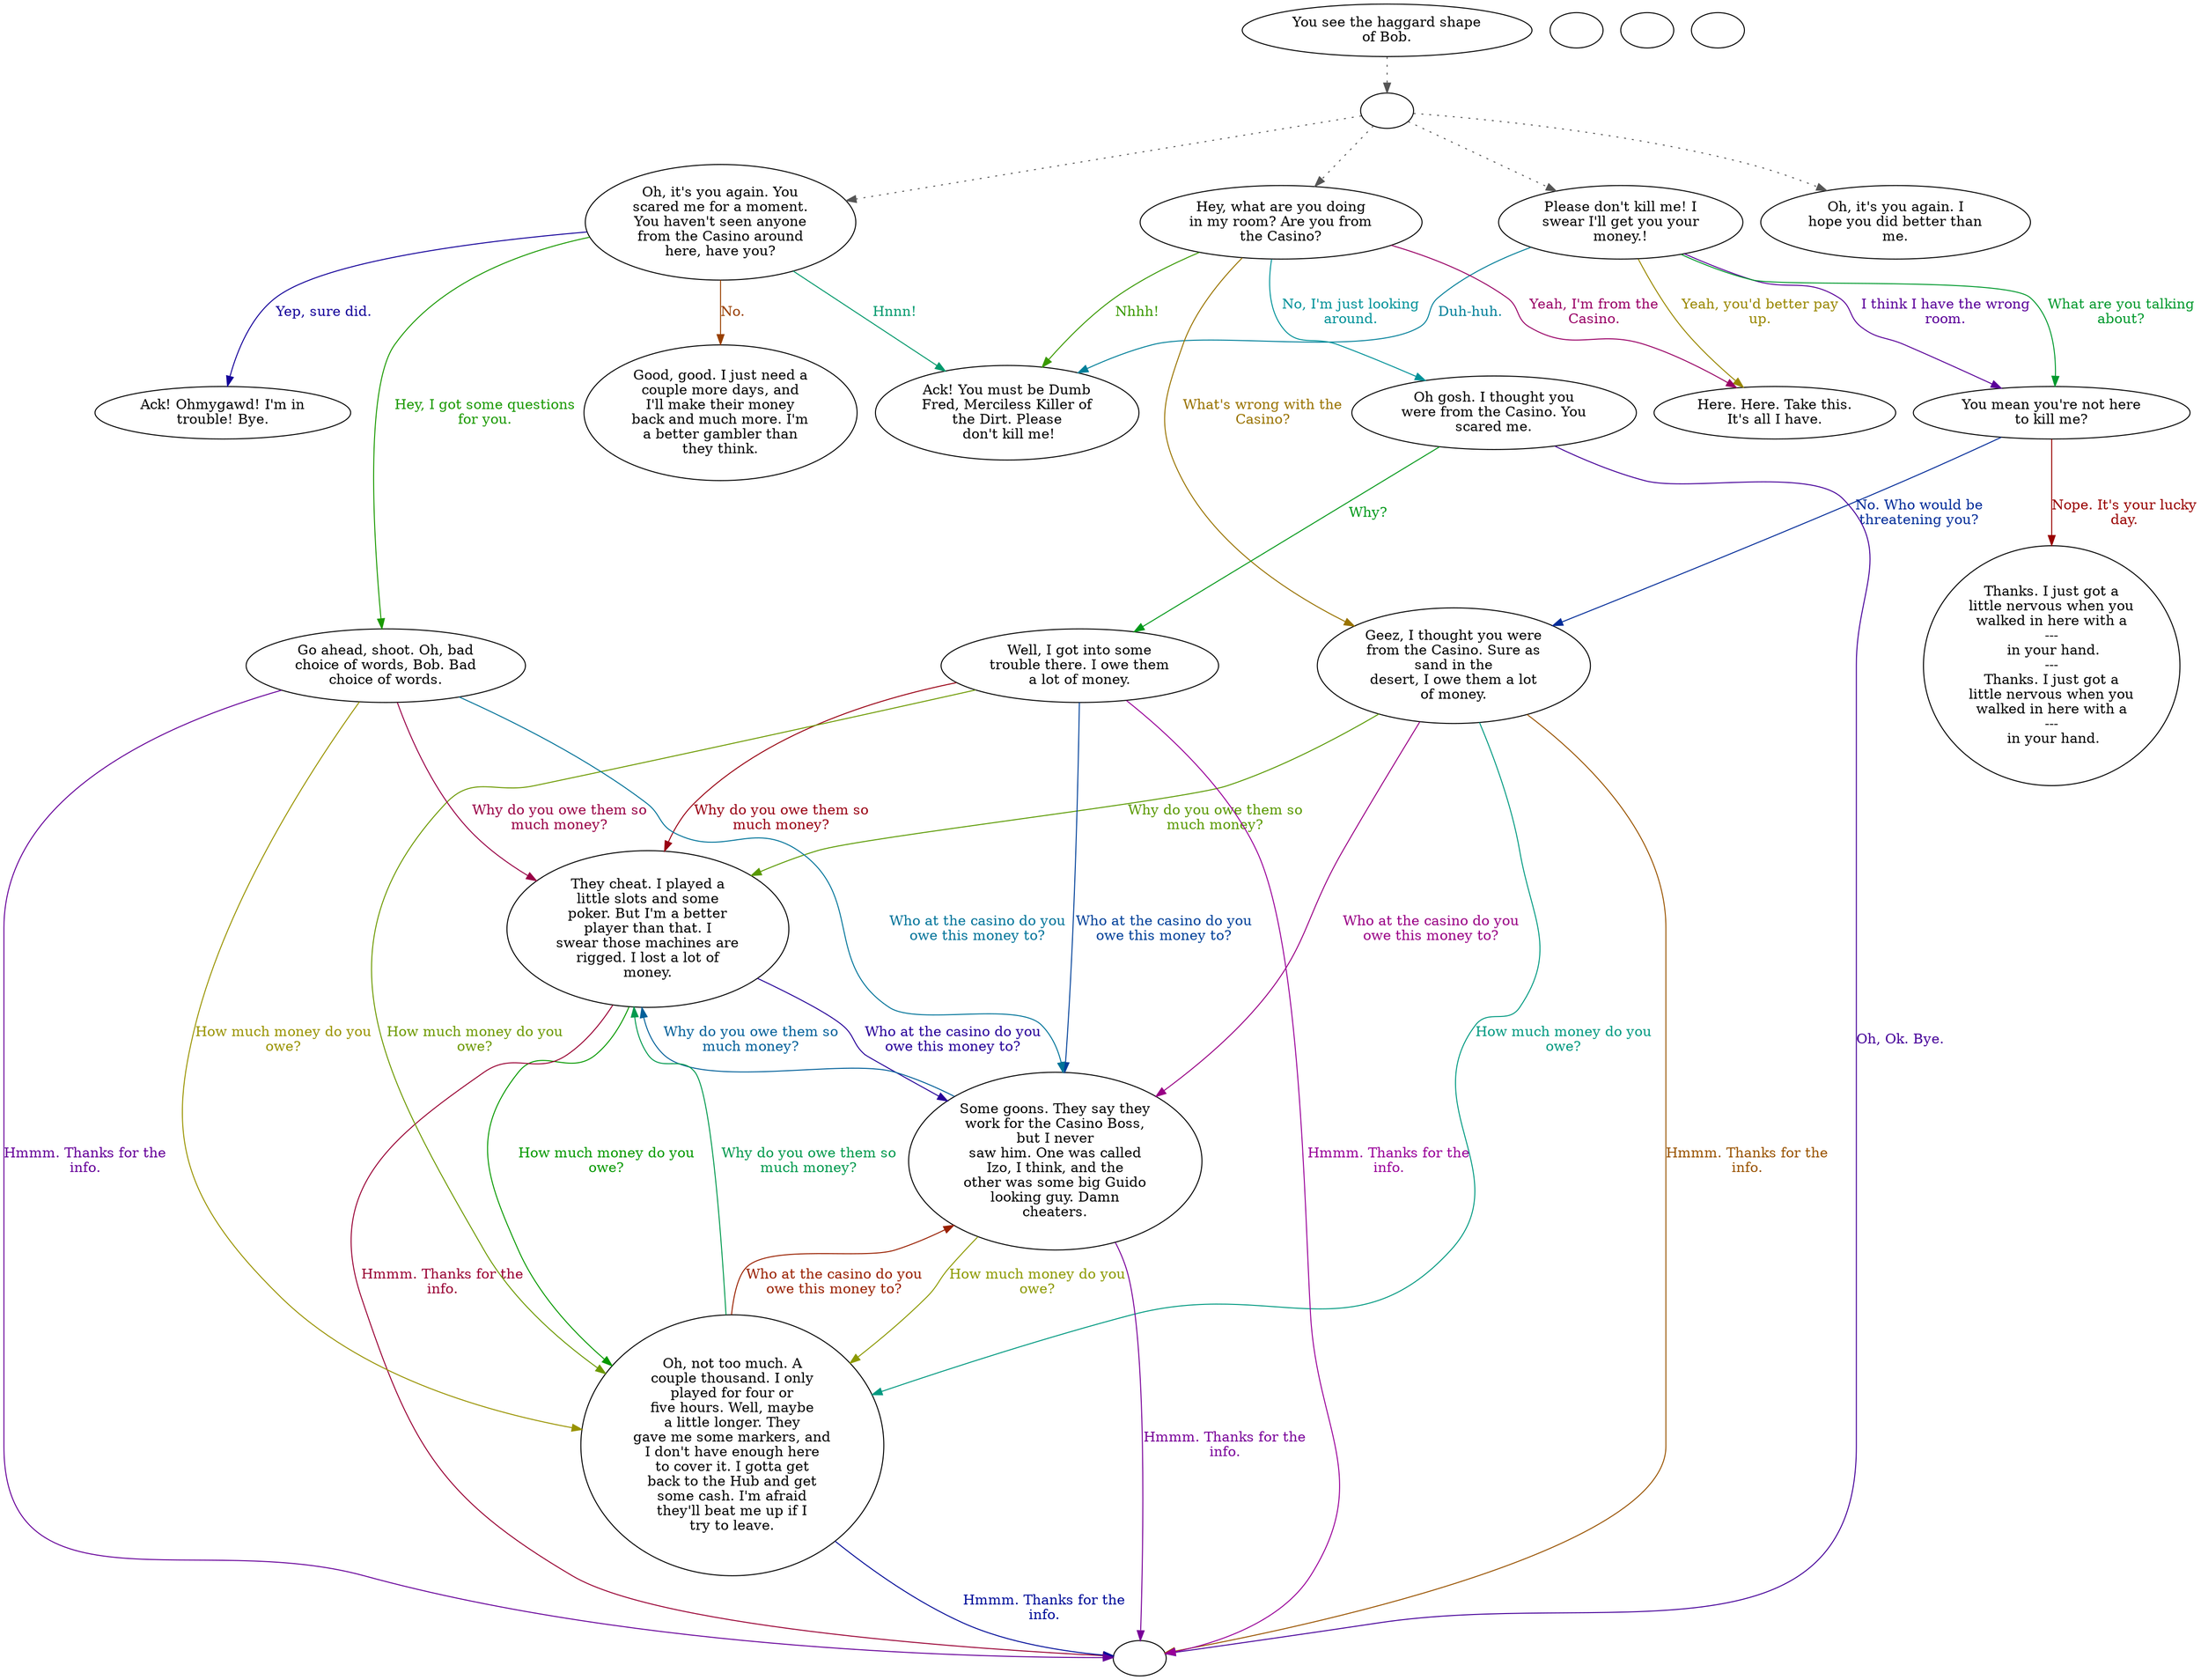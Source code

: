 digraph JTBOB {
  "start" [style=filled       fillcolor="#FFFFFF"       color="#000000"]
  "start" -> "Do_Dialogue" [style=dotted color="#555555"]
  "start" [label="You see the haggard shape\nof Bob."]
  "Do_Dialogue" [style=filled       fillcolor="#FFFFFF"       color="#000000"]
  "Do_Dialogue" -> "bob0" [style=dotted color="#555555"]
  "Do_Dialogue" -> "bob9" [style=dotted color="#555555"]
  "Do_Dialogue" -> "bob13" [style=dotted color="#555555"]
  "Do_Dialogue" -> "bob10" [style=dotted color="#555555"]
  "Do_Dialogue" [label=""]
  "bob0" [style=filled       fillcolor="#FFFFFF"       color="#000000"]
  "bob0" [label="Please don't kill me! I\nswear I'll get you your\nmoney.!"]
  "bob0" -> "bob1" [label="Duh-huh." color="#007F99" fontcolor="#007F99"]
  "bob0" -> "bob2" [label="Yeah, you'd better pay\nup." color="#998700" fontcolor="#998700"]
  "bob0" -> "bob3" [label="I think I have the wrong\nroom." color="#5A0099" fontcolor="#5A0099"]
  "bob0" -> "bob3" [label="What are you talking\nabout?" color="#00992D" fontcolor="#00992D"]
  "bob1" [style=filled       fillcolor="#FFFFFF"       color="#000000"]
  "bob1" [label="Ack! You must be Dumb\nFred, Merciless Killer of\nthe Dirt. Please\n don't kill me!"]
  "bob2" [style=filled       fillcolor="#FFFFFF"       color="#000000"]
  "bob2" [label="Here. Here. Take this.\nIt's all I have."]
  "bob3" [style=filled       fillcolor="#FFFFFF"       color="#000000"]
  "bob3" [label="You mean you're not here\nto kill me?"]
  "bob3" -> "bob4" [label="Nope. It's your lucky\nday." color="#990100" fontcolor="#990100"]
  "bob3" -> "bob5" [label="No. Who would be\nthreatening you?" color="#002C99" fontcolor="#002C99"]
  "bob4" [style=filled       fillcolor="#FFFFFF"       color="#000000"]
  "bob4" [label="Thanks. I just got a\nlittle nervous when you\nwalked in here with a\n---\n in your hand.\n---\nThanks. I just got a\nlittle nervous when you\nwalked in here with a\n---\n in your hand."]
  "bob5" [style=filled       fillcolor="#FFFFFF"       color="#000000"]
  "bob5" [label="Geez, I thought you were\nfrom the Casino. Sure as\nsand in the\ndesert, I owe them a lot\nof money."]
  "bob5" -> "bob6" [label="Why do you owe them so\nmuch money?" color="#599900" fontcolor="#599900"]
  "bob5" -> "bob7" [label="Who at the casino do you\nowe this money to?" color="#990085" fontcolor="#990085"]
  "bob5" -> "bob8" [label="How much money do you\nowe?" color="#009980" fontcolor="#009980"]
  "bob5" -> "bobend" [label="Hmmm. Thanks for the\ninfo." color="#995300" fontcolor="#995300"]
  "bob6" [style=filled       fillcolor="#FFFFFF"       color="#000000"]
  "bob6" [label="They cheat. I played a\nlittle slots and some\npoker. But I'm a better\nplayer than that. I\nswear those machines are\nrigged. I lost a lot of\nmoney."]
  "bob6" -> "bob7" [label="Who at the casino do you\nowe this money to?" color="#270099" fontcolor="#270099"]
  "bob6" -> "bob8" [label="How much money do you\nowe?" color="#069900" fontcolor="#069900"]
  "bob6" -> "bobend" [label="Hmmm. Thanks for the\ninfo." color="#990033" fontcolor="#990033"]
  "bob7" [style=filled       fillcolor="#FFFFFF"       color="#000000"]
  "bob7" [label="Some goons. They say they\nwork for the Casino Boss,\nbut I never\nsaw him. One was called\nIzo, I think, and the\nother was some big Guido\nlooking guy. Damn\ncheaters."]
  "bob7" -> "bob6" [label="Why do you owe them so\nmuch money?" color="#005F99" fontcolor="#005F99"]
  "bob7" -> "bob8" [label="How much money do you\nowe?" color="#8C9900" fontcolor="#8C9900"]
  "bob7" -> "bobend" [label="Hmmm. Thanks for the\ninfo." color="#790099" fontcolor="#790099"]
  "bob8" [style=filled       fillcolor="#FFFFFF"       color="#000000"]
  "bob8" [label="Oh, not too much. A\ncouple thousand. I only\nplayed for four or\nfive hours. Well, maybe\na little longer. They\ngave me some markers, and\nI don't have enough here\nto cover it. I gotta get\nback to the Hub and get\nsome cash. I'm afraid\nthey'll beat me up if I\ntry to leave."]
  "bob8" -> "bob6" [label="Why do you owe them so\nmuch money?" color="#00994D" fontcolor="#00994D"]
  "bob8" -> "bob7" [label="Who at the casino do you\nowe this money to?" color="#992000" fontcolor="#992000"]
  "bob8" -> "bobend" [label="Hmmm. Thanks for the\ninfo." color="#000C99" fontcolor="#000C99"]
  "bob9" [style=filled       fillcolor="#FFFFFF"       color="#000000"]
  "bob9" [label="Oh, it's you again. I\nhope you did better than\nme."]
  "bob10" [style=filled       fillcolor="#FFFFFF"       color="#000000"]
  "bob10" [label="Hey, what are you doing\nin my room? Are you from\nthe Casino?"]
  "bob10" -> "bob1" [label="Nhhh!" color="#399900" fontcolor="#399900"]
  "bob10" -> "bob2" [label="Yeah, I'm from the\nCasino." color="#990066" fontcolor="#990066"]
  "bob10" -> "bob11" [label="No, I'm just looking\naround." color="#009299" fontcolor="#009299"]
  "bob10" -> "bob5" [label="What's wrong with the\nCasino?" color="#997300" fontcolor="#997300"]
  "bob11" [style=filled       fillcolor="#FFFFFF"       color="#000000"]
  "bob11" [label="Oh gosh. I thought you\nwere from the Casino. You\nscared me."]
  "bob11" -> "bobend" [label="Oh, Ok. Bye." color="#460099" fontcolor="#460099"]
  "bob11" -> "bob12" [label="Why?" color="#00991A" fontcolor="#00991A"]
  "bob12" [style=filled       fillcolor="#FFFFFF"       color="#000000"]
  "bob12" [label="Well, I got into some\ntrouble there. I owe them\na lot of money."]
  "bob12" -> "bob6" [label="Why do you owe them so\nmuch money?" color="#990013" fontcolor="#990013"]
  "bob12" -> "bob7" [label="Who at the casino do you\nowe this money to?" color="#004099" fontcolor="#004099"]
  "bob12" -> "bob8" [label="How much money do you\nowe?" color="#6C9900" fontcolor="#6C9900"]
  "bob12" -> "bobend" [label="Hmmm. Thanks for the\ninfo." color="#990099" fontcolor="#990099"]
  "bob13" [style=filled       fillcolor="#FFFFFF"       color="#000000"]
  "bob13" [label="Oh, it's you again. You\nscared me for a moment.\nYou haven't seen anyone\nfrom the Casino around\nhere, have you?"]
  "bob13" -> "bob1" [label="Hnnn!" color="#00996C" fontcolor="#00996C"]
  "bob13" -> "bob14" [label="No." color="#994000" fontcolor="#994000"]
  "bob13" -> "bob15" [label="Yep, sure did." color="#130099" fontcolor="#130099"]
  "bob13" -> "bob16" [label="Hey, I got some questions\nfor you." color="#199900" fontcolor="#199900"]
  "bob14" [style=filled       fillcolor="#FFFFFF"       color="#000000"]
  "bob14" [label="Good, good. I just need a\ncouple more days, and\nI'll make their money\nback and much more. I'm\na better gambler than\nthey think."]
  "bob15" [style=filled       fillcolor="#FFFFFF"       color="#000000"]
  "bob15" [label="Ack! Ohmygawd! I'm in\ntrouble! Bye."]
  "bob16" [style=filled       fillcolor="#FFFFFF"       color="#000000"]
  "bob16" [label="Go ahead, shoot. Oh, bad\nchoice of words, Bob. Bad\nchoice of words."]
  "bob16" -> "bob6" [label="Why do you owe them so\nmuch money?" color="#990046" fontcolor="#990046"]
  "bob16" -> "bob7" [label="Who at the casino do you\nowe this money to?" color="#007399" fontcolor="#007399"]
  "bob16" -> "bob8" [label="How much money do you\nowe?" color="#999300" fontcolor="#999300"]
  "bob16" -> "bobend" [label="Hmmm. Thanks for the\ninfo." color="#660099" fontcolor="#660099"]
  "bobend" [style=filled       fillcolor="#FFFFFF"       color="#000000"]
  "bobend" [label=""]
  "combat" [style=filled       fillcolor="#FFFFFF"       color="#000000"]
  "combat" [label=""]
  "damage_p_proc" [style=filled       fillcolor="#FFFFFF"       color="#000000"]
  "damage_p_proc" [label=""]
  "destroy_p_proc" [style=filled       fillcolor="#FFFFFF"       color="#000000"]
  "destroy_p_proc" [label=""]
}
